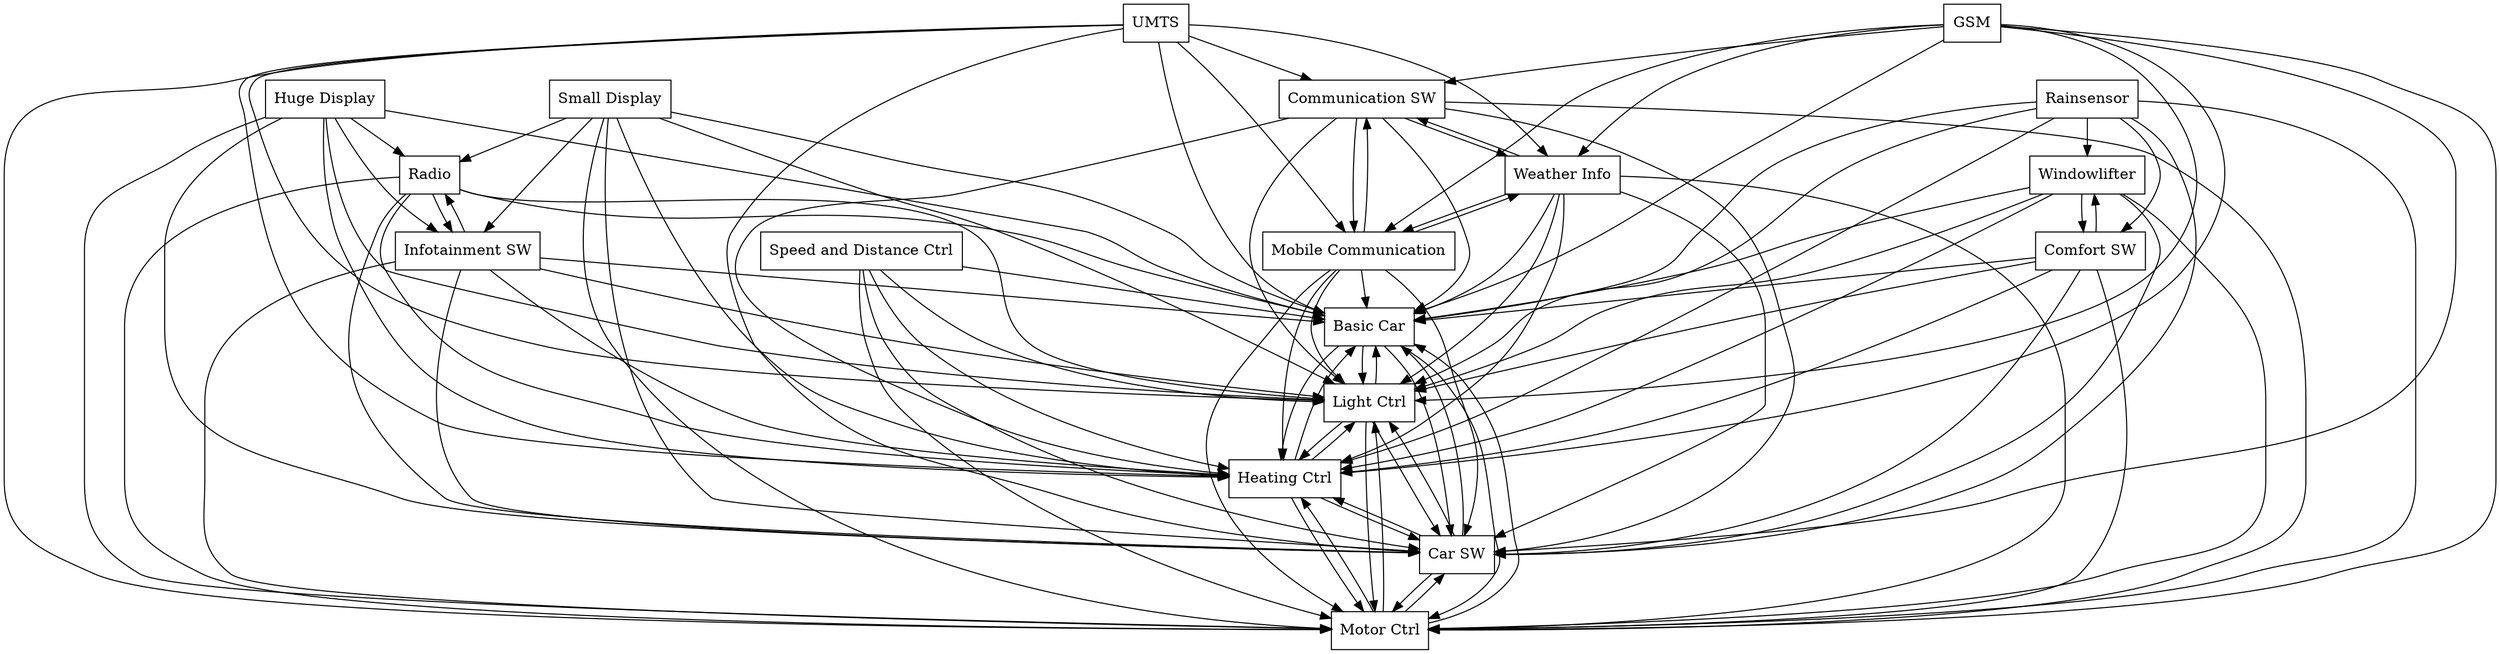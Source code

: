 digraph{
graph [rankdir=TB];
node [shape=box];
edge [arrowhead=normal];
0[label="Communication SW",]
1[label="Huge Display",]
2[label="Basic Car",]
3[label="Light Ctrl",]
4[label="Speed and Distance Ctrl",]
5[label="UMTS",]
6[label="Small Display",]
7[label="Rainsensor",]
8[label="Motor Ctrl",]
9[label="Windowlifter",]
10[label="Weather Info",]
11[label="GSM",]
12[label="Car SW",]
13[label="Comfort SW",]
14[label="Radio",]
15[label="Heating Ctrl",]
16[label="Infotainment SW",]
17[label="Mobile Communication",]
0->2[label="",]
0->3[label="",]
0->8[label="",]
0->10[label="",]
0->12[label="",]
0->15[label="",]
0->17[label="",]
1->2[label="",]
1->3[label="",]
1->8[label="",]
1->12[label="",]
1->14[label="",]
1->15[label="",]
1->16[label="",]
2->3[label="",]
2->8[label="",]
2->12[label="",]
2->15[label="",]
3->2[label="",]
3->8[label="",]
3->12[label="",]
3->15[label="",]
4->2[label="",]
4->3[label="",]
4->8[label="",]
4->12[label="",]
4->15[label="",]
5->0[label="",]
5->2[label="",]
5->3[label="",]
5->8[label="",]
5->10[label="",]
5->12[label="",]
5->15[label="",]
5->17[label="",]
6->2[label="",]
6->3[label="",]
6->8[label="",]
6->12[label="",]
6->14[label="",]
6->15[label="",]
6->16[label="",]
7->2[label="",]
7->3[label="",]
7->8[label="",]
7->9[label="",]
7->12[label="",]
7->13[label="",]
7->15[label="",]
8->2[label="",]
8->3[label="",]
8->12[label="",]
8->15[label="",]
9->2[label="",]
9->3[label="",]
9->8[label="",]
9->12[label="",]
9->13[label="",]
9->15[label="",]
10->0[label="",]
10->2[label="",]
10->3[label="",]
10->8[label="",]
10->12[label="",]
10->15[label="",]
10->17[label="",]
11->0[label="",]
11->2[label="",]
11->3[label="",]
11->8[label="",]
11->10[label="",]
11->12[label="",]
11->15[label="",]
11->17[label="",]
12->2[label="",]
12->3[label="",]
12->8[label="",]
12->15[label="",]
13->2[label="",]
13->3[label="",]
13->8[label="",]
13->9[label="",]
13->12[label="",]
13->15[label="",]
14->2[label="",]
14->3[label="",]
14->8[label="",]
14->12[label="",]
14->15[label="",]
14->16[label="",]
15->2[label="",]
15->3[label="",]
15->8[label="",]
15->12[label="",]
16->2[label="",]
16->3[label="",]
16->8[label="",]
16->12[label="",]
16->14[label="",]
16->15[label="",]
17->0[label="",]
17->2[label="",]
17->3[label="",]
17->8[label="",]
17->10[label="",]
17->12[label="",]
17->15[label="",]
}
